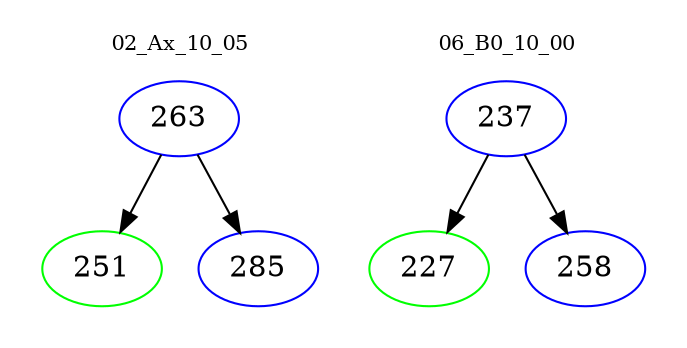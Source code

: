 digraph{
subgraph cluster_0 {
color = white
label = "02_Ax_10_05";
fontsize=10;
T0_263 [label="263", color="blue"]
T0_263 -> T0_251 [color="black"]
T0_251 [label="251", color="green"]
T0_263 -> T0_285 [color="black"]
T0_285 [label="285", color="blue"]
}
subgraph cluster_1 {
color = white
label = "06_B0_10_00";
fontsize=10;
T1_237 [label="237", color="blue"]
T1_237 -> T1_227 [color="black"]
T1_227 [label="227", color="green"]
T1_237 -> T1_258 [color="black"]
T1_258 [label="258", color="blue"]
}
}
